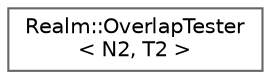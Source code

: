 digraph "Graphical Class Hierarchy"
{
 // LATEX_PDF_SIZE
  bgcolor="transparent";
  edge [fontname=Helvetica,fontsize=10,labelfontname=Helvetica,labelfontsize=10];
  node [fontname=Helvetica,fontsize=10,shape=box,height=0.2,width=0.4];
  rankdir="LR";
  Node0 [id="Node000000",label="Realm::OverlapTester\l\< N2, T2 \>",height=0.2,width=0.4,color="grey40", fillcolor="white", style="filled",URL="$classRealm_1_1OverlapTester.html",tooltip=" "];
}
